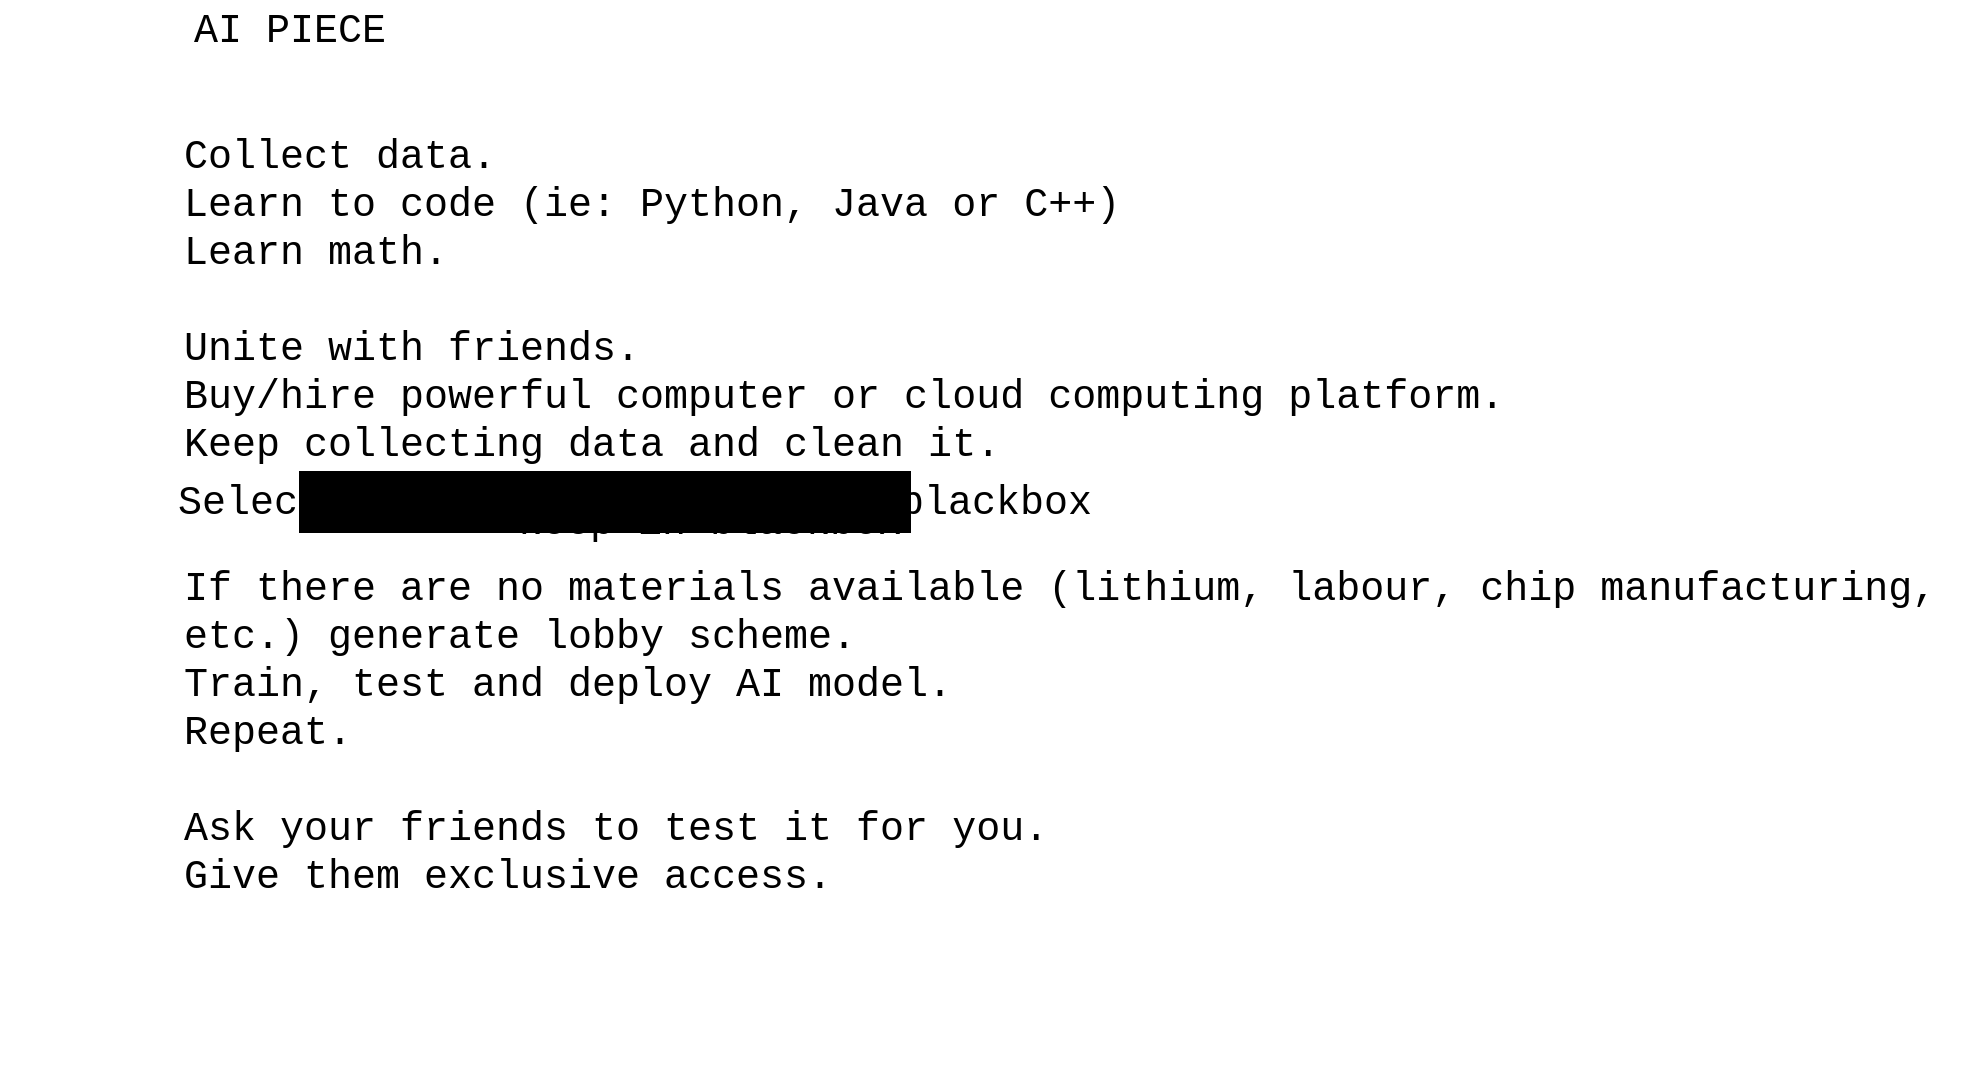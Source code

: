 <mxfile version="21.0.8" type="github">
  <diagram name="Page-1" id="Sq9gV2uepcP8my5NlQio">
    <mxGraphModel dx="2125" dy="1543" grid="1" gridSize="10" guides="1" tooltips="1" connect="1" arrows="1" fold="1" page="1" pageScale="1" pageWidth="850" pageHeight="1100" math="0" shadow="0">
      <root>
        <mxCell id="0" />
        <mxCell id="1" parent="0" />
        <mxCell id="FI2093kxfjt4sLc0AykA-1" value="&lt;div&gt;Collect data.&lt;/div&gt;&lt;div&gt;Learn to code (ie: Python, Java or C++)&lt;/div&gt;&lt;div&gt;Learn math.&lt;/div&gt;&lt;div&gt;&lt;br&gt;&lt;/div&gt;&lt;div&gt;Unite with friends.&lt;/div&gt;&lt;div&gt;Buy/hire powerful computer or cloud computing platform.&lt;br&gt;&lt;/div&gt;&lt;div&gt;Keep collecting data and clean it.&lt;/div&gt;&lt;div&gt;&lt;br&gt;&lt;/div&gt;&lt;div&gt;&lt;br&gt;&lt;/div&gt;&lt;div&gt;If there are no materials available (lithium, labour, chip manufacturing, etc.) generate lobby scheme. &lt;br&gt;&lt;/div&gt;&lt;div&gt;Train, test and deploy AI model.&lt;/div&gt;&lt;div&gt;Repeat.&lt;/div&gt;&lt;div&gt;&lt;br&gt;&lt;/div&gt;&lt;div&gt;Ask your friends to test it for you.&lt;/div&gt;&lt;div&gt;Give them exclusive access.&lt;/div&gt;&lt;div&gt;&lt;br&gt;&lt;/div&gt;&lt;div&gt;&lt;br&gt;&lt;/div&gt;" style="text;whiteSpace=wrap;html=1;fontSize=20;fontFamily=Courier New;" vertex="1" parent="1">
          <mxGeometry x="120" y="100" width="900" height="480" as="geometry" />
        </mxCell>
        <mxCell id="FI2093kxfjt4sLc0AykA-2" value="AI PIECE" style="text;html=1;strokeColor=none;fillColor=none;align=center;verticalAlign=middle;whiteSpace=wrap;rounded=0;fontSize=20;fontFamily=Courier New;" vertex="1" parent="1">
          <mxGeometry x="50" y="40" width="250" height="30" as="geometry" />
        </mxCell>
        <mxCell id="FI2093kxfjt4sLc0AykA-3" style="edgeStyle=orthogonalEdgeStyle;rounded=0;sketch=1;hachureGap=4;jiggle=2;curveFitting=1;orthogonalLoop=1;jettySize=auto;html=1;exitX=0.5;exitY=1;exitDx=0;exitDy=0;fontFamily=Architects Daughter;fontSource=https%3A%2F%2Ffonts.googleapis.com%2Fcss%3Ffamily%3DArchitects%2BDaughter;fontSize=16;" edge="1" parent="1">
          <mxGeometry relative="1" as="geometry">
            <mxPoint x="145" y="120" as="sourcePoint" />
            <mxPoint x="145" y="120" as="targetPoint" />
          </mxGeometry>
        </mxCell>
        <mxCell id="FI2093kxfjt4sLc0AykA-4" value="" style="group" vertex="1" connectable="0" parent="1">
          <mxGeometry x="30" y="216" width="575" height="100" as="geometry" />
        </mxCell>
        <mxCell id="FI2093kxfjt4sLc0AykA-5" style="edgeStyle=orthogonalEdgeStyle;rounded=0;sketch=1;hachureGap=4;jiggle=2;curveFitting=1;orthogonalLoop=1;jettySize=auto;html=1;exitX=0.5;exitY=1;exitDx=0;exitDy=0;fontFamily=Architects Daughter;fontSource=https%3A%2F%2Ffonts.googleapis.com%2Fcss%3Ffamily%3DArchitects%2BDaughter;fontSize=16;" edge="1" parent="FI2093kxfjt4sLc0AykA-4">
          <mxGeometry relative="1" as="geometry">
            <mxPoint x="175" as="sourcePoint" />
            <mxPoint x="175" as="targetPoint" />
          </mxGeometry>
        </mxCell>
        <mxCell id="FI2093kxfjt4sLc0AykA-6" value="" style="group" vertex="1" connectable="0" parent="FI2093kxfjt4sLc0AykA-4">
          <mxGeometry y="60" width="575" height="40" as="geometry" />
        </mxCell>
        <mxCell id="FI2093kxfjt4sLc0AykA-7" value="keep in blackbox" style="text;html=1;strokeColor=none;fillColor=none;align=center;verticalAlign=middle;whiteSpace=wrap;rounded=0;fontSize=20;fontFamily=Courier New;" vertex="1" parent="FI2093kxfjt4sLc0AykA-6">
          <mxGeometry x="325" width="250" height="30" as="geometry" />
        </mxCell>
        <mxCell id="FI2093kxfjt4sLc0AykA-8" value="Select" style="text;html=1;strokeColor=none;fillColor=none;align=center;verticalAlign=middle;whiteSpace=wrap;rounded=0;fontSize=20;fontFamily=Courier New;" vertex="1" parent="FI2093kxfjt4sLc0AykA-6">
          <mxGeometry width="250" height="30" as="geometry" />
        </mxCell>
        <mxCell id="FI2093kxfjt4sLc0AykA-9" value="" style="group" vertex="1" connectable="0" parent="FI2093kxfjt4sLc0AykA-6">
          <mxGeometry x="150" width="330" height="40" as="geometry" />
        </mxCell>
        <mxCell id="FI2093kxfjt4sLc0AykA-10" value="&lt;font face=&quot;Courier New&quot;&gt;select algorithm, keep in &lt;/font&gt;" style="rounded=0;whiteSpace=wrap;html=1;hachureGap=4;fontFamily=Architects Daughter;fontSource=https%3A%2F%2Ffonts.googleapis.com%2Fcss%3Ffamily%3DArchitects%2BDaughter;fontSize=20;fillStyle=solid;fillColor=#000000;" vertex="1" parent="FI2093kxfjt4sLc0AykA-9">
          <mxGeometry width="305" height="30" as="geometry" />
        </mxCell>
        <mxCell id="FI2093kxfjt4sLc0AykA-11" value="keep in blackbox" style="text;html=1;strokeColor=none;fillColor=none;align=center;verticalAlign=middle;whiteSpace=wrap;rounded=0;fontSize=20;fontFamily=Courier New;" vertex="1" parent="FI2093kxfjt4sLc0AykA-9">
          <mxGeometry x="80" y="10" width="250" height="30" as="geometry" />
        </mxCell>
      </root>
    </mxGraphModel>
  </diagram>
</mxfile>
